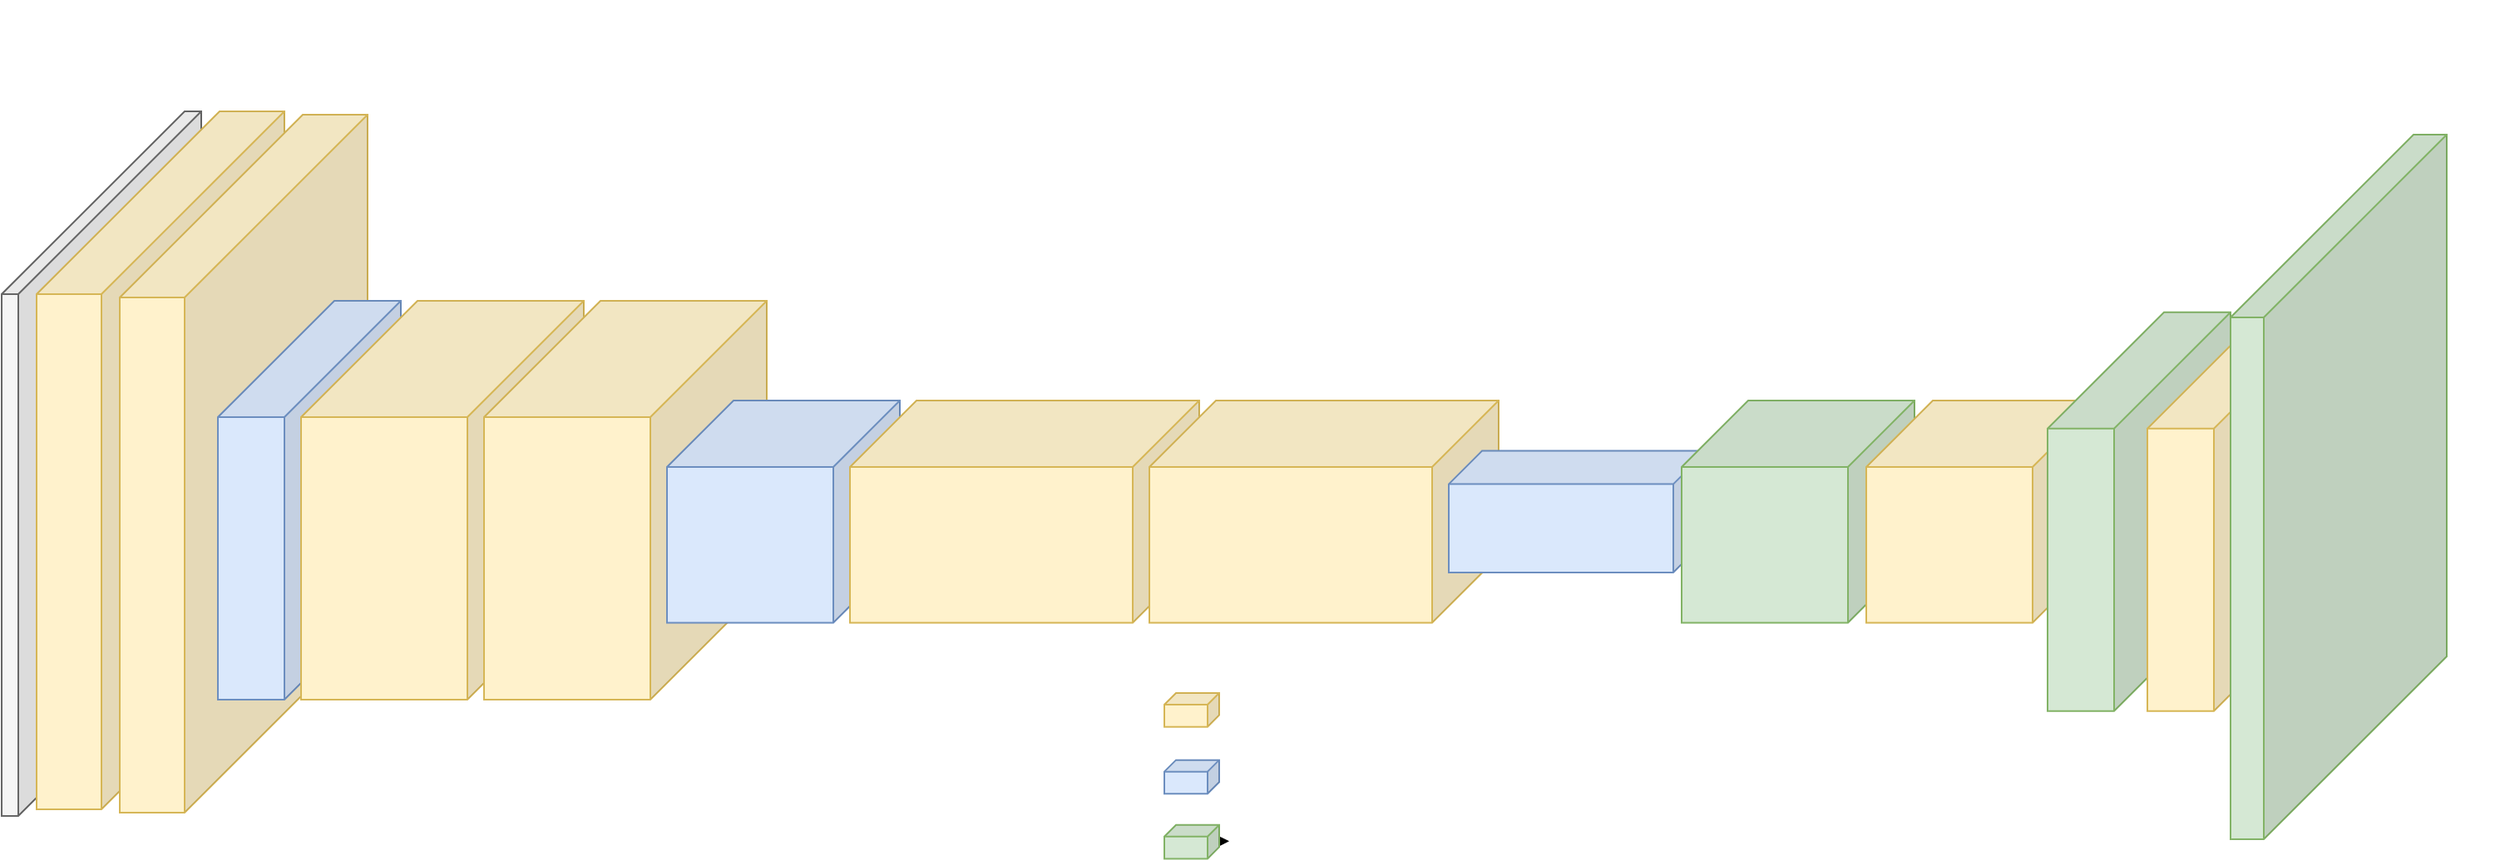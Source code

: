 <mxfile>
    <diagram id="QJjx0-fPxzvcmYibJWj1" name="Page-1">
        <mxGraphModel dx="1491" dy="804" grid="0" gridSize="10" guides="1" tooltips="1" connect="1" arrows="1" fold="1" page="1" pageScale="1" pageWidth="827" pageHeight="583" background="none" math="0" shadow="0">
            <root>
                <mxCell id="0"/>
                <mxCell id="1" parent="0"/>
                <mxCell id="2" value="" style="shape=cube;whiteSpace=wrap;html=1;boundedLbl=1;backgroundOutline=1;darkOpacity=0.05;darkOpacity2=0.1;size=110;direction=east;flipH=1;fillColor=#f5f5f5;strokeColor=#666666;fontColor=#333333;" parent="1" vertex="1">
                    <mxGeometry x="50" y="96" width="120" height="424" as="geometry"/>
                </mxCell>
                <mxCell id="4f-DMQIj-ya-iA7LCkDa-1" value="" style="shape=cube;whiteSpace=wrap;html=1;boundedLbl=1;backgroundOutline=1;darkOpacity=0.05;darkOpacity2=0.1;size=110;direction=east;flipH=1;fillColor=#fff2cc;strokeColor=#d6b656;" parent="1" vertex="1">
                    <mxGeometry x="71" y="96" width="149" height="420" as="geometry"/>
                </mxCell>
                <mxCell id="11" value="" style="shape=cube;whiteSpace=wrap;html=1;boundedLbl=1;backgroundOutline=1;darkOpacity=0.05;darkOpacity2=0.1;size=110;direction=east;flipH=1;fillColor=#fff2cc;strokeColor=#d6b656;" vertex="1" parent="1">
                    <mxGeometry x="121" y="98" width="149" height="420" as="geometry"/>
                </mxCell>
                <mxCell id="4f-DMQIj-ya-iA7LCkDa-3" value="" style="shape=cube;whiteSpace=wrap;html=1;boundedLbl=1;backgroundOutline=1;darkOpacity=0.05;darkOpacity2=0.1;size=70;direction=east;flipH=1;fillColor=#dae8fc;strokeColor=#6c8ebf;" parent="1" vertex="1">
                    <mxGeometry x="180" y="210" width="110" height="240" as="geometry"/>
                </mxCell>
                <mxCell id="4f-DMQIj-ya-iA7LCkDa-4" value="" style="shape=cube;whiteSpace=wrap;html=1;boundedLbl=1;backgroundOutline=1;darkOpacity=0.05;darkOpacity2=0.1;size=70;direction=east;flipH=1;fillColor=#fff2cc;strokeColor=#d6b656;" parent="1" vertex="1">
                    <mxGeometry x="230" y="210" width="170" height="240" as="geometry"/>
                </mxCell>
                <mxCell id="12" value="" style="shape=cube;whiteSpace=wrap;html=1;boundedLbl=1;backgroundOutline=1;darkOpacity=0.05;darkOpacity2=0.1;size=70;direction=east;flipH=1;fillColor=#fff2cc;strokeColor=#d6b656;" vertex="1" parent="1">
                    <mxGeometry x="340" y="210" width="170" height="240" as="geometry"/>
                </mxCell>
                <mxCell id="4" value="" style="shape=cube;whiteSpace=wrap;html=1;boundedLbl=1;backgroundOutline=1;darkOpacity=0.05;darkOpacity2=0.1;size=40;direction=east;flipH=1;fillColor=#dae8fc;strokeColor=#6c8ebf;" parent="1" vertex="1">
                    <mxGeometry x="450" y="270" width="140" height="133.75" as="geometry"/>
                </mxCell>
                <mxCell id="4f-DMQIj-ya-iA7LCkDa-8" value="" style="shape=cube;whiteSpace=wrap;html=1;boundedLbl=1;backgroundOutline=1;darkOpacity=0.05;darkOpacity2=0.1;size=40;direction=east;flipH=1;fillColor=#fff2cc;strokeColor=#d6b656;" parent="1" vertex="1">
                    <mxGeometry x="560" y="270" width="210" height="133.75" as="geometry"/>
                </mxCell>
                <mxCell id="18" value="" style="shape=cube;whiteSpace=wrap;html=1;boundedLbl=1;backgroundOutline=1;darkOpacity=0.05;darkOpacity2=0.1;size=40;direction=east;flipH=1;fillColor=#fff2cc;strokeColor=#d6b656;" vertex="1" parent="1">
                    <mxGeometry x="740" y="270" width="210" height="133.75" as="geometry"/>
                </mxCell>
                <mxCell id="4f-DMQIj-ya-iA7LCkDa-10" value="" style="shape=cube;whiteSpace=wrap;html=1;boundedLbl=1;backgroundOutline=1;darkOpacity=0.05;darkOpacity2=0.1;size=20;direction=east;flipH=1;fillColor=#dae8fc;strokeColor=#6c8ebf;" parent="1" vertex="1">
                    <mxGeometry x="920" y="300.31" width="155" height="73.13" as="geometry"/>
                </mxCell>
                <mxCell id="19" value="" style="shape=cube;whiteSpace=wrap;html=1;boundedLbl=1;backgroundOutline=1;darkOpacity=0.05;darkOpacity2=0.1;size=40;direction=east;flipH=1;fillColor=#d5e8d4;strokeColor=#82b366;" vertex="1" parent="1">
                    <mxGeometry x="1060" y="270" width="140" height="133.75" as="geometry"/>
                </mxCell>
                <mxCell id="20" value="" style="shape=cube;whiteSpace=wrap;html=1;boundedLbl=1;backgroundOutline=1;darkOpacity=0.05;darkOpacity2=0.1;size=40;direction=east;flipH=1;fillColor=#fff2cc;strokeColor=#d6b656;" vertex="1" parent="1">
                    <mxGeometry x="1171" y="270" width="140" height="133.75" as="geometry"/>
                </mxCell>
                <mxCell id="21" value="" style="shape=cube;whiteSpace=wrap;html=1;boundedLbl=1;backgroundOutline=1;darkOpacity=0.05;darkOpacity2=0.1;size=70;direction=east;flipH=1;fillColor=#d5e8d4;strokeColor=#82b366;" vertex="1" parent="1">
                    <mxGeometry x="1280" y="216.88" width="110" height="240" as="geometry"/>
                </mxCell>
                <mxCell id="22" value="" style="shape=cube;whiteSpace=wrap;html=1;boundedLbl=1;backgroundOutline=1;darkOpacity=0.05;darkOpacity2=0.1;size=70;direction=east;flipH=1;fillColor=#fff2cc;strokeColor=#d6b656;" vertex="1" parent="1">
                    <mxGeometry x="1340" y="216.88" width="110" height="240" as="geometry"/>
                </mxCell>
                <mxCell id="23" value="" style="shape=cube;whiteSpace=wrap;html=1;boundedLbl=1;backgroundOutline=1;darkOpacity=0.05;darkOpacity2=0.1;size=110;direction=east;flipH=1;fillColor=#d5e8d4;strokeColor=#82b366;" vertex="1" parent="1">
                    <mxGeometry x="1390" y="110" width="130" height="424" as="geometry"/>
                </mxCell>
                <mxCell id="25" value="&lt;div&gt;&lt;b style=&quot;&quot;&gt;&lt;font style=&quot;color: rgb(255, 255, 255);&quot;&gt;Conv + BN + ReLU *2&lt;/font&gt;&lt;/b&gt;&lt;/div&gt;&lt;div&gt;&lt;b style=&quot;background-color: transparent;&quot;&gt;&lt;font style=&quot;color: rgb(255, 255, 255);&quot;&gt;(32, 256, 256)&lt;/font&gt;&lt;/b&gt;&lt;/div&gt;" style="text;html=1;strokeColor=none;fillColor=none;align=center;verticalAlign=middle;whiteSpace=wrap;rounded=0;" vertex="1" parent="1">
                    <mxGeometry x="178" y="29" width="101" height="49" as="geometry"/>
                </mxCell>
                <mxCell id="26" value="&lt;b&gt;&lt;font style=&quot;color: rgb(255, 255, 255);&quot;&gt;Input&lt;/font&gt;&lt;/b&gt;&lt;div&gt;&lt;b&gt;&lt;font style=&quot;color: rgb(255, 255, 255);&quot;&gt;(4, 256, 256)&lt;/font&gt;&lt;/b&gt;&lt;/div&gt;" style="text;html=1;strokeColor=none;fillColor=none;align=center;verticalAlign=middle;whiteSpace=wrap;rounded=0;fontColor=#FFFFFF;" vertex="1" parent="1">
                    <mxGeometry x="71" y="48.0" width="101" height="30" as="geometry"/>
                </mxCell>
                <mxCell id="27" value="&lt;div&gt;&lt;b&gt;&lt;font style=&quot;color: rgb(255, 255, 255);&quot;&gt;MaxPool&lt;/font&gt;&lt;/b&gt;&lt;/div&gt;&lt;div&gt;&lt;b&gt;&lt;font style=&quot;color: rgb(255, 255, 255);&quot;&gt;(32, 128, 128)&lt;/font&gt;&lt;/b&gt;&lt;/div&gt;" style="text;html=1;strokeColor=none;fillColor=none;align=center;verticalAlign=middle;whiteSpace=wrap;rounded=0;" vertex="1" parent="1">
                    <mxGeometry x="154" y="518" width="101" height="30" as="geometry"/>
                </mxCell>
                <mxCell id="28" value="&lt;div&gt;&lt;b style=&quot;&quot;&gt;&lt;font style=&quot;color: rgb(255, 255, 255);&quot;&gt;Conv + BN + ReLU *2&lt;/font&gt;&lt;/b&gt;&lt;/div&gt;&lt;div&gt;&lt;b style=&quot;background-color: transparent;&quot;&gt;&lt;font style=&quot;color: rgb(255, 255, 255);&quot;&gt;(64, 128, 128)&lt;/font&gt;&lt;/b&gt;&lt;/div&gt;" style="text;html=1;strokeColor=none;fillColor=none;align=center;verticalAlign=middle;whiteSpace=wrap;rounded=0;" vertex="1" parent="1">
                    <mxGeometry x="357" y="150" width="101" height="49" as="geometry"/>
                </mxCell>
                <mxCell id="30" value="&lt;div&gt;&lt;b&gt;&lt;font style=&quot;color: rgb(255, 255, 255);&quot;&gt;MaxPool&lt;/font&gt;&lt;/b&gt;&lt;/div&gt;&lt;div&gt;&lt;b&gt;&lt;font style=&quot;color: rgb(255, 255, 255);&quot;&gt;(64, 64, 64)&lt;/font&gt;&lt;/b&gt;&lt;/div&gt;" style="text;html=1;strokeColor=none;fillColor=none;align=center;verticalAlign=middle;whiteSpace=wrap;rounded=0;" vertex="1" parent="1">
                    <mxGeometry x="459" y="424" width="101" height="30" as="geometry"/>
                </mxCell>
                <mxCell id="31" value="&lt;div&gt;&lt;b style=&quot;&quot;&gt;&lt;font style=&quot;color: rgb(255, 255, 255);&quot;&gt;Conv + BN + ReLU *2&lt;/font&gt;&lt;/b&gt;&lt;/div&gt;&lt;div&gt;&lt;b style=&quot;background-color: transparent;&quot;&gt;&lt;font style=&quot;color: rgb(255, 255, 255);&quot;&gt;(128, 64, 64)&lt;/font&gt;&lt;/b&gt;&lt;/div&gt;" style="text;html=1;strokeColor=none;fillColor=none;align=center;verticalAlign=middle;whiteSpace=wrap;rounded=0;" vertex="1" parent="1">
                    <mxGeometry x="720" y="199" width="101" height="49" as="geometry"/>
                </mxCell>
                <mxCell id="32" value="&lt;div&gt;&lt;b&gt;&lt;font style=&quot;color: rgb(255, 255, 255);&quot;&gt;MaxPool&lt;/font&gt;&lt;/b&gt;&lt;/div&gt;&lt;div&gt;&lt;b&gt;&lt;font style=&quot;color: rgb(255, 255, 255);&quot;&gt;(128, 32, 32)&lt;/font&gt;&lt;/b&gt;&lt;/div&gt;" style="text;html=1;strokeColor=none;fillColor=none;align=center;verticalAlign=middle;whiteSpace=wrap;rounded=0;" vertex="1" parent="1">
                    <mxGeometry x="941" y="400" width="101" height="30" as="geometry"/>
                </mxCell>
                <mxCell id="33" value="&lt;div&gt;&lt;b&gt;&lt;font style=&quot;color: rgb(255, 255, 255);&quot;&gt;TransposedConv&lt;/font&gt;&lt;/b&gt;&lt;/div&gt;&lt;div&gt;&lt;b&gt;&lt;font style=&quot;color: rgb(255, 255, 255);&quot;&gt;(64, 64, 64)&lt;/font&gt;&lt;/b&gt;&lt;/div&gt;" style="text;html=1;strokeColor=none;fillColor=none;align=center;verticalAlign=middle;whiteSpace=wrap;rounded=0;" vertex="1" parent="1">
                    <mxGeometry x="1091" y="225" width="101" height="30" as="geometry"/>
                </mxCell>
                <mxCell id="34" value="&lt;div&gt;&lt;b style=&quot;&quot;&gt;&lt;font style=&quot;color: rgb(255, 255, 255);&quot;&gt;Conv + BN + ReLU&amp;nbsp;&lt;/font&gt;&lt;/b&gt;&lt;/div&gt;&lt;div&gt;&lt;b style=&quot;background-color: transparent;&quot;&gt;&lt;font style=&quot;color: rgb(255, 255, 255);&quot;&gt;(64, 64, 64)&lt;/font&gt;&lt;/b&gt;&lt;/div&gt;" style="text;html=1;strokeColor=none;fillColor=none;align=center;verticalAlign=middle;whiteSpace=wrap;rounded=0;" vertex="1" parent="1">
                    <mxGeometry x="1205" y="206" width="101" height="49" as="geometry"/>
                </mxCell>
                <mxCell id="35" value="&lt;div&gt;&lt;b&gt;&lt;font style=&quot;color: rgb(255, 255, 255);&quot;&gt;TransposedConv&lt;/font&gt;&lt;/b&gt;&lt;/div&gt;&lt;div&gt;&lt;b&gt;&lt;font style=&quot;color: rgb(255, 255, 255);&quot;&gt;(32, 128, 128)&lt;/font&gt;&lt;/b&gt;&lt;/div&gt;" style="text;html=1;strokeColor=none;fillColor=none;align=center;verticalAlign=middle;whiteSpace=wrap;rounded=0;" vertex="1" parent="1">
                    <mxGeometry x="1302" y="169" width="101" height="30" as="geometry"/>
                </mxCell>
                <mxCell id="36" value="&lt;div&gt;&lt;b style=&quot;&quot;&gt;&lt;font style=&quot;color: rgb(255, 255, 255);&quot;&gt;Conv + BN + ReLU&amp;nbsp;&lt;/font&gt;&lt;/b&gt;&lt;/div&gt;&lt;div&gt;&lt;b style=&quot;background-color: transparent;&quot;&gt;&lt;font style=&quot;color: rgb(255, 255, 255);&quot;&gt;(32, 128, 128)&lt;/font&gt;&lt;/b&gt;&lt;/div&gt;" style="text;html=1;strokeColor=none;fillColor=none;align=center;verticalAlign=middle;whiteSpace=wrap;rounded=0;" vertex="1" parent="1">
                    <mxGeometry x="1362" y="101" width="101" height="49" as="geometry"/>
                </mxCell>
                <mxCell id="37" value="&lt;div&gt;&lt;b&gt;&lt;font style=&quot;color: rgb(255, 255, 255);&quot;&gt;TransposedConv&lt;/font&gt;&lt;/b&gt;&lt;/div&gt;&lt;div&gt;&lt;b&gt;&lt;font style=&quot;color: rgb(255, 255, 255);&quot;&gt;(Nombre classes, 256, 256)&lt;/font&gt;&lt;/b&gt;&lt;/div&gt;" style="text;html=1;strokeColor=none;fillColor=none;align=center;verticalAlign=middle;whiteSpace=wrap;rounded=0;" vertex="1" parent="1">
                    <mxGeometry x="1450" y="60" width="101" height="30" as="geometry"/>
                </mxCell>
                <mxCell id="38" value="&lt;font style=&quot;color: rgb(255, 255, 255);&quot;&gt;pooling&lt;/font&gt;" style="text;html=1;strokeColor=none;fillColor=none;align=left;verticalAlign=middle;whiteSpace=wrap;rounded=0;fontStyle=1" vertex="1" parent="1">
                    <mxGeometry x="788" y="484.54" width="138" height="23.88" as="geometry"/>
                </mxCell>
                <mxCell id="39" value="&lt;font style=&quot;color: rgb(255, 255, 255);&quot;&gt;convolution + BatchNorm+ ReLU&lt;/font&gt;" style="text;html=1;strokeColor=none;fillColor=none;align=left;verticalAlign=middle;whiteSpace=wrap;rounded=0;fontStyle=1" vertex="1" parent="1">
                    <mxGeometry x="788" y="446" width="138" height="23.88" as="geometry"/>
                </mxCell>
                <mxCell id="41" value="" style="shape=cube;whiteSpace=wrap;html=1;boundedLbl=1;backgroundOutline=1;darkOpacity=0.05;darkOpacity2=0.1;size=7;direction=east;flipH=1;fillColor=#fff2cc;strokeColor=#d6b656;" vertex="1" parent="1">
                    <mxGeometry x="749" y="446.0" width="33" height="20.32" as="geometry"/>
                </mxCell>
                <mxCell id="42" value="&lt;font style=&quot;color: rgb(255, 255, 255);&quot;&gt;convolutional transposition&lt;/font&gt;" style="text;html=1;strokeColor=none;fillColor=none;align=left;verticalAlign=middle;whiteSpace=wrap;rounded=0;fontStyle=1" vertex="1" parent="1">
                    <mxGeometry x="788" y="521.82" width="138" height="23.88" as="geometry"/>
                </mxCell>
                <mxCell id="43" value="" style="shape=cube;whiteSpace=wrap;html=1;boundedLbl=1;backgroundOutline=1;darkOpacity=0.05;darkOpacity2=0.1;size=7;direction=east;flipH=1;fillColor=#dae8fc;strokeColor=#6c8ebf;" vertex="1" parent="1">
                    <mxGeometry x="749" y="486.32" width="33" height="20.32" as="geometry"/>
                </mxCell>
                <mxCell id="44" value="" style="edgeStyle=none;html=1;" edge="1" parent="1" source="45" target="42">
                    <mxGeometry relative="1" as="geometry"/>
                </mxCell>
                <mxCell id="45" value="" style="shape=cube;whiteSpace=wrap;html=1;boundedLbl=1;backgroundOutline=1;darkOpacity=0.05;darkOpacity2=0.1;size=7;direction=east;flipH=1;fillColor=#d5e8d4;strokeColor=#82b366;" vertex="1" parent="1">
                    <mxGeometry x="749" y="525.38" width="33" height="20.32" as="geometry"/>
                </mxCell>
            </root>
        </mxGraphModel>
    </diagram>
</mxfile>